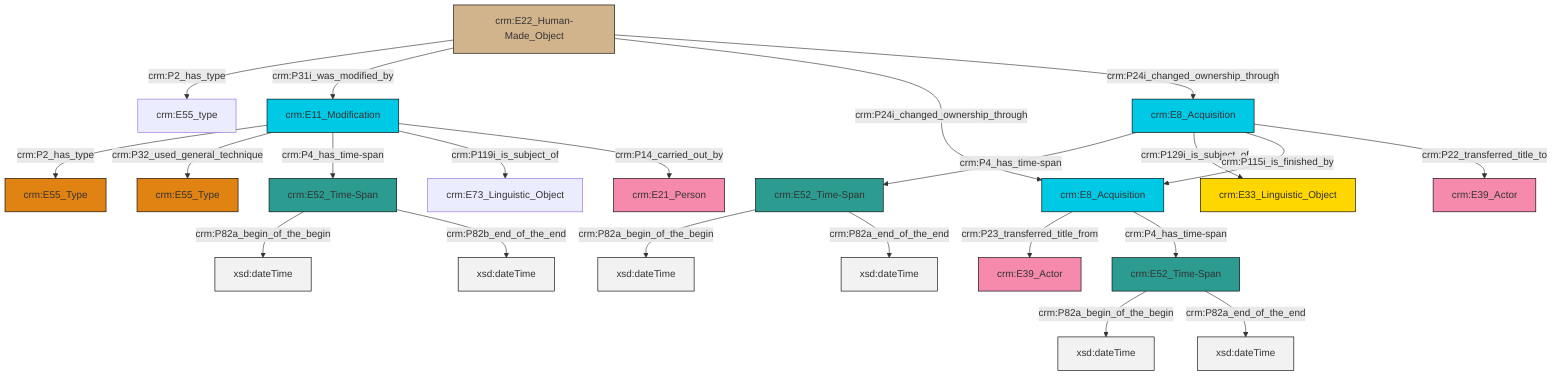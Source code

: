 graph TD
classDef Literal fill:#f2f2f2,stroke:#000000;
classDef CRM_Entity fill:#FFFFFF,stroke:#000000;
classDef Temporal_Entity fill:#00C9E6, stroke:#000000;
classDef Type fill:#E18312, stroke:#000000;
classDef Time-Span fill:#2C9C91, stroke:#000000;
classDef Appellation fill:#FFEB7F, stroke:#000000;
classDef Place fill:#008836, stroke:#000000;
classDef Persistent_Item fill:#B266B2, stroke:#000000;
classDef Conceptual_Object fill:#FFD700, stroke:#000000;
classDef Physical_Thing fill:#D2B48C, stroke:#000000;
classDef Actor fill:#f58aad, stroke:#000000;
classDef PC_Classes fill:#4ce600, stroke:#000000;
classDef Multi fill:#cccccc,stroke:#000000;

2["crm:E52_Time-Span"]:::Time-Span -->|crm:P82a_begin_of_the_begin| 3[xsd:dateTime]:::Literal
7["crm:E8_Acquisition"]:::Temporal_Entity -->|crm:P4_has_time-span| 8["crm:E52_Time-Span"]:::Time-Span
7["crm:E8_Acquisition"]:::Temporal_Entity -->|crm:P129i_is_subject_of| 9["crm:E33_Linguistic_Object"]:::Conceptual_Object
10["crm:E11_Modification"]:::Temporal_Entity -->|crm:P2_has_type| 11["crm:E55_Type"]:::Type
10["crm:E11_Modification"]:::Temporal_Entity -->|crm:P32_used_general_technique| 12["crm:E55_Type"]:::Type
4["crm:E52_Time-Span"]:::Time-Span -->|crm:P82a_begin_of_the_begin| 21[xsd:dateTime]:::Literal
18["crm:E22_Human-Made_Object"]:::Physical_Thing -->|crm:P2_has_type| 16["crm:E55_type"]:::Default
7["crm:E8_Acquisition"]:::Temporal_Entity -->|crm:P115i_is_finished_by| 24["crm:E8_Acquisition"]:::Temporal_Entity
7["crm:E8_Acquisition"]:::Temporal_Entity -->|crm:P22_transferred_title_to| 26["crm:E39_Actor"]:::Actor
18["crm:E22_Human-Made_Object"]:::Physical_Thing -->|crm:P31i_was_modified_by| 10["crm:E11_Modification"]:::Temporal_Entity
10["crm:E11_Modification"]:::Temporal_Entity -->|crm:P4_has_time-span| 2["crm:E52_Time-Span"]:::Time-Span
18["crm:E22_Human-Made_Object"]:::Physical_Thing -->|crm:P24i_changed_ownership_through| 24["crm:E8_Acquisition"]:::Temporal_Entity
24["crm:E8_Acquisition"]:::Temporal_Entity -->|crm:P23_transferred_title_from| 0["crm:E39_Actor"]:::Actor
8["crm:E52_Time-Span"]:::Time-Span -->|crm:P82a_begin_of_the_begin| 31[xsd:dateTime]:::Literal
2["crm:E52_Time-Span"]:::Time-Span -->|crm:P82b_end_of_the_end| 32[xsd:dateTime]:::Literal
10["crm:E11_Modification"]:::Temporal_Entity -->|crm:P119i_is_subject_of| 14["crm:E73_Linguistic_Object"]:::Default
8["crm:E52_Time-Span"]:::Time-Span -->|crm:P82a_end_of_the_end| 33[xsd:dateTime]:::Literal
10["crm:E11_Modification"]:::Temporal_Entity -->|crm:P14_carried_out_by| 27["crm:E21_Person"]:::Actor
4["crm:E52_Time-Span"]:::Time-Span -->|crm:P82a_end_of_the_end| 35[xsd:dateTime]:::Literal
24["crm:E8_Acquisition"]:::Temporal_Entity -->|crm:P4_has_time-span| 4["crm:E52_Time-Span"]:::Time-Span
18["crm:E22_Human-Made_Object"]:::Physical_Thing -->|crm:P24i_changed_ownership_through| 7["crm:E8_Acquisition"]:::Temporal_Entity